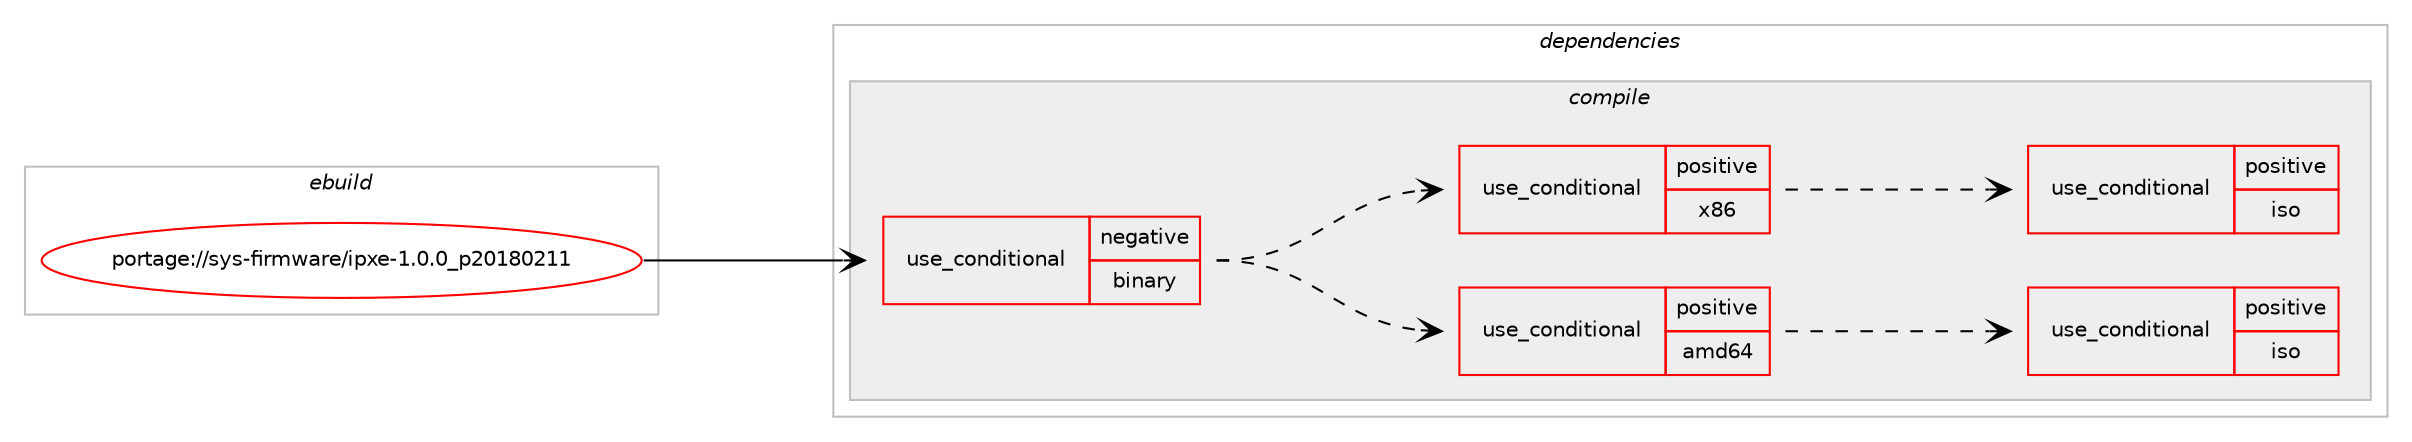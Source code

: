 digraph prolog {

# *************
# Graph options
# *************

newrank=true;
concentrate=true;
compound=true;
graph [rankdir=LR,fontname=Helvetica,fontsize=10,ranksep=1.5];#, ranksep=2.5, nodesep=0.2];
edge  [arrowhead=vee];
node  [fontname=Helvetica,fontsize=10];

# **********
# The ebuild
# **********

subgraph cluster_leftcol {
color=gray;
rank=same;
label=<<i>ebuild</i>>;
id [label="portage://sys-firmware/ipxe-1.0.0_p20180211", color=red, width=4, href="../sys-firmware/ipxe-1.0.0_p20180211.svg"];
}

# ****************
# The dependencies
# ****************

subgraph cluster_midcol {
color=gray;
label=<<i>dependencies</i>>;
subgraph cluster_compile {
fillcolor="#eeeeee";
style=filled;
label=<<i>compile</i>>;
subgraph cond874 {
dependency2320 [label=<<TABLE BORDER="0" CELLBORDER="1" CELLSPACING="0" CELLPADDING="4"><TR><TD ROWSPAN="3" CELLPADDING="10">use_conditional</TD></TR><TR><TD>negative</TD></TR><TR><TD>binary</TD></TR></TABLE>>, shape=none, color=red];
subgraph cond875 {
dependency2321 [label=<<TABLE BORDER="0" CELLBORDER="1" CELLSPACING="0" CELLPADDING="4"><TR><TD ROWSPAN="3" CELLPADDING="10">use_conditional</TD></TR><TR><TD>positive</TD></TR><TR><TD>amd64</TD></TR></TABLE>>, shape=none, color=red];
# *** BEGIN UNKNOWN DEPENDENCY TYPE (TODO) ***
# dependency2321 -> package_dependency(portage://sys-firmware/ipxe-1.0.0_p20180211,install,no,app-arch,xz-utils,none,[,,],[],[])
# *** END UNKNOWN DEPENDENCY TYPE (TODO) ***

# *** BEGIN UNKNOWN DEPENDENCY TYPE (TODO) ***
# dependency2321 -> package_dependency(portage://sys-firmware/ipxe-1.0.0_p20180211,install,no,dev-lang,perl,none,[,,],[],[])
# *** END UNKNOWN DEPENDENCY TYPE (TODO) ***

# *** BEGIN UNKNOWN DEPENDENCY TYPE (TODO) ***
# dependency2321 -> package_dependency(portage://sys-firmware/ipxe-1.0.0_p20180211,install,no,sys-libs,zlib,none,[,,],[],[])
# *** END UNKNOWN DEPENDENCY TYPE (TODO) ***

subgraph cond876 {
dependency2322 [label=<<TABLE BORDER="0" CELLBORDER="1" CELLSPACING="0" CELLPADDING="4"><TR><TD ROWSPAN="3" CELLPADDING="10">use_conditional</TD></TR><TR><TD>positive</TD></TR><TR><TD>iso</TD></TR></TABLE>>, shape=none, color=red];
# *** BEGIN UNKNOWN DEPENDENCY TYPE (TODO) ***
# dependency2322 -> package_dependency(portage://sys-firmware/ipxe-1.0.0_p20180211,install,no,app-cdr,cdrtools,none,[,,],[],[])
# *** END UNKNOWN DEPENDENCY TYPE (TODO) ***

# *** BEGIN UNKNOWN DEPENDENCY TYPE (TODO) ***
# dependency2322 -> package_dependency(portage://sys-firmware/ipxe-1.0.0_p20180211,install,no,sys-boot,syslinux,none,[,,],[],[])
# *** END UNKNOWN DEPENDENCY TYPE (TODO) ***

}
dependency2321:e -> dependency2322:w [weight=20,style="dashed",arrowhead="vee"];
}
dependency2320:e -> dependency2321:w [weight=20,style="dashed",arrowhead="vee"];
subgraph cond877 {
dependency2323 [label=<<TABLE BORDER="0" CELLBORDER="1" CELLSPACING="0" CELLPADDING="4"><TR><TD ROWSPAN="3" CELLPADDING="10">use_conditional</TD></TR><TR><TD>positive</TD></TR><TR><TD>x86</TD></TR></TABLE>>, shape=none, color=red];
# *** BEGIN UNKNOWN DEPENDENCY TYPE (TODO) ***
# dependency2323 -> package_dependency(portage://sys-firmware/ipxe-1.0.0_p20180211,install,no,app-arch,xz-utils,none,[,,],[],[])
# *** END UNKNOWN DEPENDENCY TYPE (TODO) ***

# *** BEGIN UNKNOWN DEPENDENCY TYPE (TODO) ***
# dependency2323 -> package_dependency(portage://sys-firmware/ipxe-1.0.0_p20180211,install,no,dev-lang,perl,none,[,,],[],[])
# *** END UNKNOWN DEPENDENCY TYPE (TODO) ***

# *** BEGIN UNKNOWN DEPENDENCY TYPE (TODO) ***
# dependency2323 -> package_dependency(portage://sys-firmware/ipxe-1.0.0_p20180211,install,no,sys-libs,zlib,none,[,,],[],[])
# *** END UNKNOWN DEPENDENCY TYPE (TODO) ***

subgraph cond878 {
dependency2324 [label=<<TABLE BORDER="0" CELLBORDER="1" CELLSPACING="0" CELLPADDING="4"><TR><TD ROWSPAN="3" CELLPADDING="10">use_conditional</TD></TR><TR><TD>positive</TD></TR><TR><TD>iso</TD></TR></TABLE>>, shape=none, color=red];
# *** BEGIN UNKNOWN DEPENDENCY TYPE (TODO) ***
# dependency2324 -> package_dependency(portage://sys-firmware/ipxe-1.0.0_p20180211,install,no,app-cdr,cdrtools,none,[,,],[],[])
# *** END UNKNOWN DEPENDENCY TYPE (TODO) ***

# *** BEGIN UNKNOWN DEPENDENCY TYPE (TODO) ***
# dependency2324 -> package_dependency(portage://sys-firmware/ipxe-1.0.0_p20180211,install,no,sys-boot,syslinux,none,[,,],[],[])
# *** END UNKNOWN DEPENDENCY TYPE (TODO) ***

}
dependency2323:e -> dependency2324:w [weight=20,style="dashed",arrowhead="vee"];
}
dependency2320:e -> dependency2323:w [weight=20,style="dashed",arrowhead="vee"];
}
id:e -> dependency2320:w [weight=20,style="solid",arrowhead="vee"];
}
subgraph cluster_compileandrun {
fillcolor="#eeeeee";
style=filled;
label=<<i>compile and run</i>>;
}
subgraph cluster_run {
fillcolor="#eeeeee";
style=filled;
label=<<i>run</i>>;
}
}

# **************
# The candidates
# **************

subgraph cluster_choices {
rank=same;
color=gray;
label=<<i>candidates</i>>;

}

}
